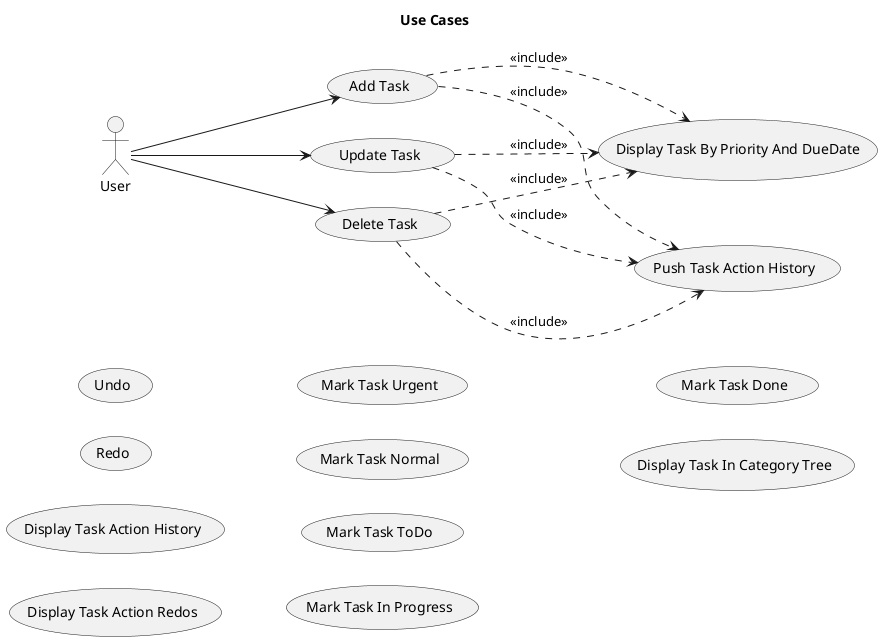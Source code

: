 @startuml UseCases
    left to right direction
    title Use Cases

actor User

usecase "Add Task" as UC101
usecase "Update Task" as UC102
usecase "Delete Task" as UC103
usecase "Display Task By Priority And DueDate" as UC104

usecase "Push Task Action History" as UC201
usecase "Undo" as UC202
usecase "Redo" as UC203
usecase "Display Task Action History" as UC204
usecase "Display Task Action Redos" as UC205

usecase "Mark Task Urgent" as UC301
usecase "Mark Task Normal" as UC302

usecase "Mark Task ToDo" as UC402
usecase "Mark Task In Progress" as UC403
usecase "Mark Task Done" as UC404

usecase "Display Task In Category Tree" as UC501

User --> UC101
    UC101 ..> UC104 : <<include>>
    UC101 ..> UC201 : <<include>>
User --> UC102
    UC102 ..> UC104 : <<include>>
    UC102 ..> UC201 : <<include>>
User --> UC103
    UC103 ..> UC104 : <<include>>
    UC103 ..> UC201 : <<include>>
@enduml